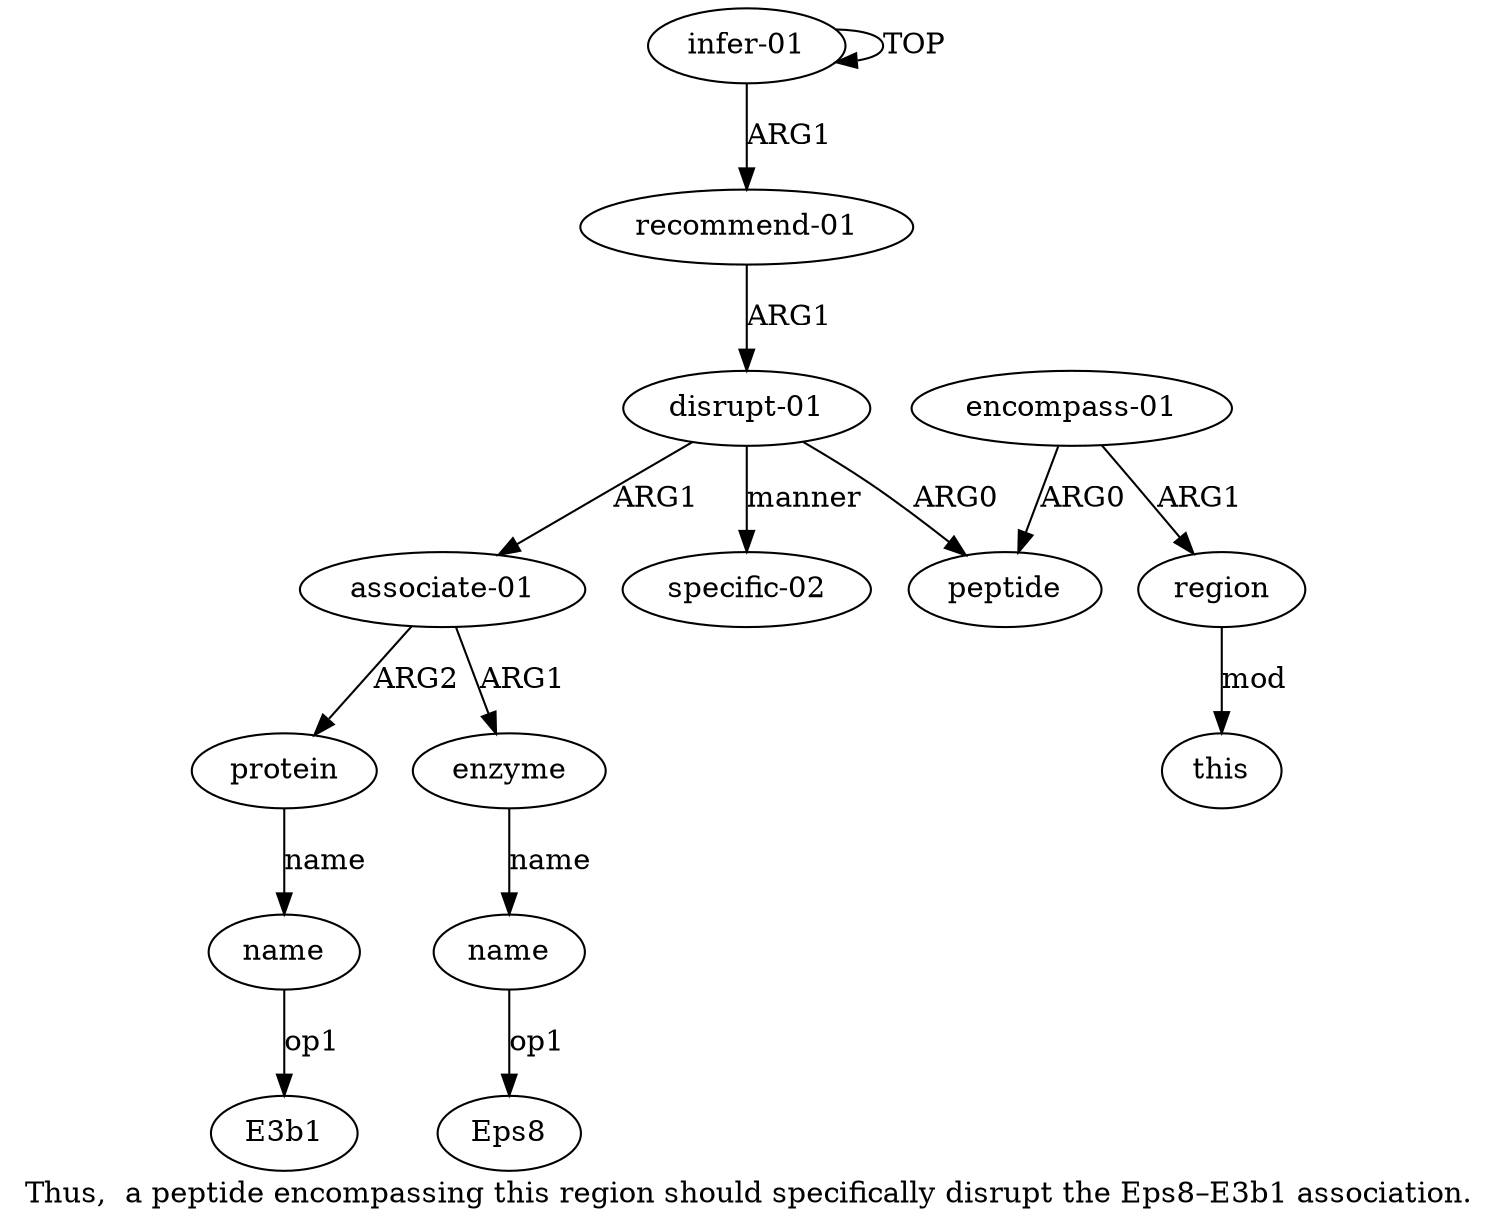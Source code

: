 digraph  {
	graph [label="Thus,  a peptide encompassing this region should specifically disrupt the Eps8–E3b1 association."];
	node [label="\N"];
	a11	 [color=black,
		gold_ind=11,
		gold_label=name,
		label=name,
		test_ind=11,
		test_label=name];
	"a11 E3b1"	 [color=black,
		gold_ind=-1,
		gold_label=E3b1,
		label=E3b1,
		test_ind=-1,
		test_label=E3b1];
	a11 -> "a11 E3b1" [key=0,
	color=black,
	gold_label=op1,
	label=op1,
	test_label=op1];
a10 [color=black,
	gold_ind=10,
	gold_label=protein,
	label=protein,
	test_ind=10,
	test_label=protein];
a10 -> a11 [key=0,
color=black,
gold_label=name,
label=name,
test_label=name];
a12 [color=black,
gold_ind=12,
gold_label="specific-02",
label="specific-02",
test_ind=12,
test_label="specific-02"];
a1 [color=black,
gold_ind=1,
gold_label="recommend-01",
label="recommend-01",
test_ind=1,
test_label="recommend-01"];
a2 [color=black,
gold_ind=2,
gold_label="disrupt-01",
label="disrupt-01",
test_ind=2,
test_label="disrupt-01"];
a1 -> a2 [key=0,
color=black,
gold_label=ARG1,
label=ARG1,
test_label=ARG1];
a0 [color=black,
gold_ind=0,
gold_label="infer-01",
label="infer-01",
test_ind=0,
test_label="infer-01"];
a0 -> a1 [key=0,
color=black,
gold_label=ARG1,
label=ARG1,
test_label=ARG1];
a0 -> a0 [key=0,
color=black,
gold_label=TOP,
label=TOP,
test_label=TOP];
a3 [color=black,
gold_ind=3,
gold_label=peptide,
label=peptide,
test_ind=3,
test_label=peptide];
a2 -> a12 [key=0,
color=black,
gold_label=manner,
label=manner,
test_label=manner];
a2 -> a3 [key=0,
color=black,
gold_label=ARG0,
label=ARG0,
test_label=ARG0];
a7 [color=black,
gold_ind=7,
gold_label="associate-01",
label="associate-01",
test_ind=7,
test_label="associate-01"];
a2 -> a7 [key=0,
color=black,
gold_label=ARG1,
label=ARG1,
test_label=ARG1];
a5 [color=black,
gold_ind=5,
gold_label=region,
label=region,
test_ind=5,
test_label=region];
a6 [color=black,
gold_ind=6,
gold_label=this,
label=this,
test_ind=6,
test_label=this];
a5 -> a6 [key=0,
color=black,
gold_label=mod,
label=mod,
test_label=mod];
a4 [color=black,
gold_ind=4,
gold_label="encompass-01",
label="encompass-01",
test_ind=4,
test_label="encompass-01"];
a4 -> a3 [key=0,
color=black,
gold_label=ARG0,
label=ARG0,
test_label=ARG0];
a4 -> a5 [key=0,
color=black,
gold_label=ARG1,
label=ARG1,
test_label=ARG1];
a7 -> a10 [key=0,
color=black,
gold_label=ARG2,
label=ARG2,
test_label=ARG2];
a8 [color=black,
gold_ind=8,
gold_label=enzyme,
label=enzyme,
test_ind=8,
test_label=enzyme];
a7 -> a8 [key=0,
color=black,
gold_label=ARG1,
label=ARG1,
test_label=ARG1];
a9 [color=black,
gold_ind=9,
gold_label=name,
label=name,
test_ind=9,
test_label=name];
"a9 Eps8" [color=black,
gold_ind=-1,
gold_label=Eps8,
label=Eps8,
test_ind=-1,
test_label=Eps8];
a9 -> "a9 Eps8" [key=0,
color=black,
gold_label=op1,
label=op1,
test_label=op1];
a8 -> a9 [key=0,
color=black,
gold_label=name,
label=name,
test_label=name];
}
